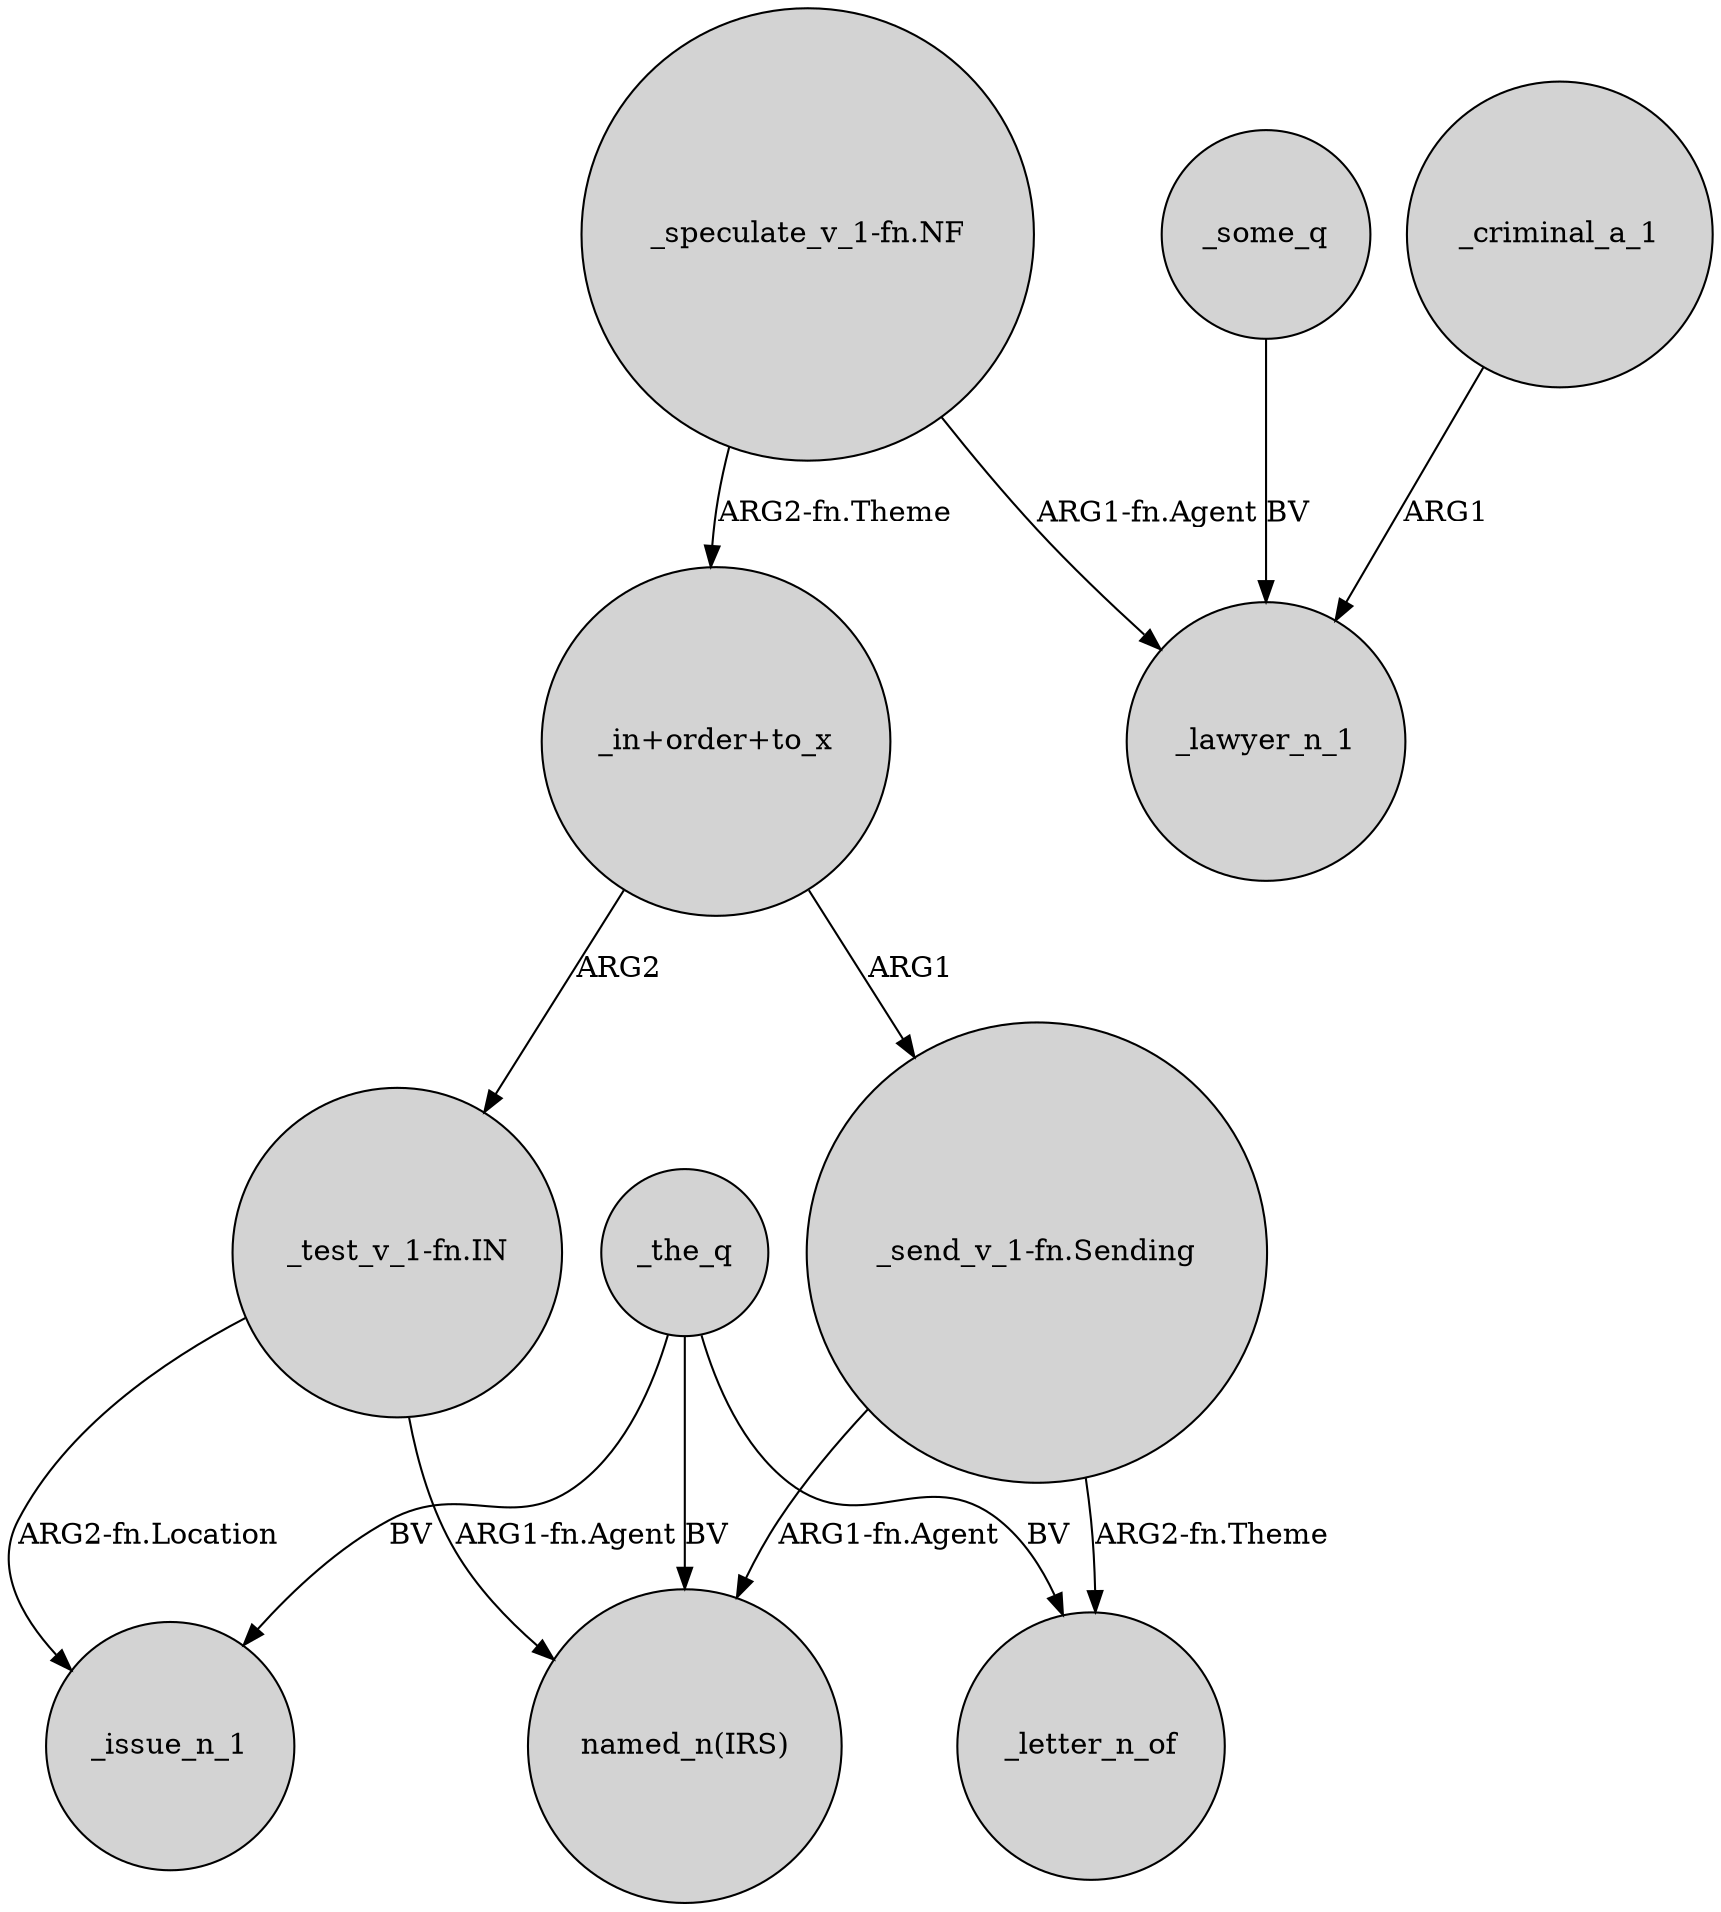 digraph {
	node [shape=circle style=filled]
	_criminal_a_1 -> _lawyer_n_1 [label=ARG1]
	_the_q -> "named_n(IRS)" [label=BV]
	"_test_v_1-fn.IN" -> "named_n(IRS)" [label="ARG1-fn.Agent"]
	"_in+order+to_x" -> "_send_v_1-fn.Sending" [label=ARG1]
	_the_q -> _issue_n_1 [label=BV]
	"_speculate_v_1-fn.NF" -> _lawyer_n_1 [label="ARG1-fn.Agent"]
	_the_q -> _letter_n_of [label=BV]
	_some_q -> _lawyer_n_1 [label=BV]
	"_test_v_1-fn.IN" -> _issue_n_1 [label="ARG2-fn.Location"]
	"_send_v_1-fn.Sending" -> _letter_n_of [label="ARG2-fn.Theme"]
	"_speculate_v_1-fn.NF" -> "_in+order+to_x" [label="ARG2-fn.Theme"]
	"_in+order+to_x" -> "_test_v_1-fn.IN" [label=ARG2]
	"_send_v_1-fn.Sending" -> "named_n(IRS)" [label="ARG1-fn.Agent"]
}
